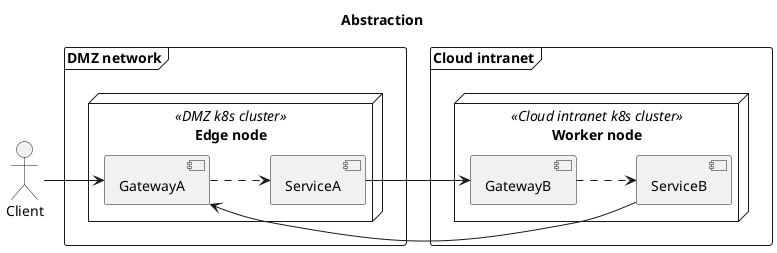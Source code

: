 @startuml

Title Abstraction

left to right direction

frame "DMZ network" as DMZNetwork {
    node "Edge node" <<DMZ k8s cluster>> {
        component GatewayA
        component ServiceA
    }
}

frame "Cloud intranet" as CorpNetwork {
    node "Worker node" <<Cloud intranet k8s cluster>> {
        component GatewayB
        component ServiceB
    }
}

actor Client

Client --> GatewayA
GatewayA ..> ServiceA

ServiceA --> GatewayB
GatewayB ..> ServiceB
ServiceB --> GatewayA

@enduml


@startuml k8s-clusters-separation-single-ingress

Title Single ingress

left to right direction

frame "DMZ network" as DMZ {
    node "Edge node" <<DMZ k8s cluster>> {
        collections "Ingress gateway" as IngressGatewayDMZ <<Load balancer>>
        collections "API gateway web-site" as APIGatewayWS <<Cluster IP>>
        collections "Middleware privet mobile" as MiddlePrivateMobile <<Cluster IP>>
        collections "Middleware corporate mobile" as MiddleCorpMobile <<Cluster IP>>
        collections "Public service" as PublicService <<Cluster IP>>

        IngressGatewayDMZ ..> APIGatewayWS
        IngressGatewayDMZ ..> MiddleCorpMobile
        IngressGatewayDMZ ..> MiddlePrivateMobile
        IngressGatewayDMZ ..> PublicService
        MiddleCorpMobile ..> PublicService
        MiddlePrivateMobile ..> PublicService
        APIGatewayWS ..> PublicService

    }
}

frame "Cloud intranet" as CorpZone {
    node "Worker node" <<Cloud intranet k8s cluster>> {
        collections "Ingress gateway" as IngressGatewayCorpZ <<Load balancer>>
        collections "Private service" as PrivetService <<Cluster IP>>
        collections "Egress gateway" as EgressService <<Cluster IP>>

        IngressGatewayCorpZ ..> PrivetService
        IngressGatewayCorpZ ..> EgressService
        PrivetService .left.> EgressService
    }
}

:Client: --> IngressGatewayDMZ
APIGatewayWS --> IngressGatewayCorpZ
MiddlePrivateMobile --> IngressGatewayCorpZ
MiddleCorpMobile --> IngressGatewayCorpZ
PublicService --> IngressGatewayCorpZ

cloud "Local bank network" as KSPD
EgressService -left-> KSPD

@enduml

@startuml k8s-clusters-separation-multi-ingress

Title Multi ingress

left to right direction

frame "DMZ network" as DMZ {
    node "Edge node" <<DMZ k8s cluster>> {
        collections "Ingress gateway" as IngressGatewayDMZ <<Load balancer>>
        collections "API gateway web-site" as APIGatewayWS <<Load balancer>>
        collections "Middleware privet mobile" as MiddlePrivateMobile <<Load balancer>>
        collections "Middleware corporate mobile" as MiddleCorpMobile <<Load balancer>>
        collections "Public service" as PublicService <<Cluster IP>>

        IngressGatewayDMZ ..> PublicService
        MiddleCorpMobile ..> PublicService
        MiddlePrivateMobile ..> PublicService
        APIGatewayWS ..> PublicService
    }
}

frame "Cloud intranet" as CorpZone {
    node "Worker node" <<Cloud intranet k8s cluster>> {
        collections "Ingress gateway" as IngressGatewayCorpZ <<Load balancer>>
        collections "Private service" as PrivetService <<Cluster IP>>
        collections "Egress gateway" as EgressService <<Cluster IP>>

        IngressGatewayCorpZ ..> PrivetService
        IngressGatewayCorpZ ..> EgressService
        PrivetService .left.> EgressService
    }
}

:Client: --> IngressGatewayDMZ
:Client: --> APIGatewayWS
:Client: --> MiddlePrivateMobile
:Client: --> MiddleCorpMobile

APIGatewayWS --> IngressGatewayCorpZ
MiddlePrivateMobile --> IngressGatewayCorpZ
MiddleCorpMobile --> IngressGatewayCorpZ
PublicService --> IngressGatewayCorpZ

cloud "Local bank network" as KSPD
EgressService -left-> KSPD

@enduml